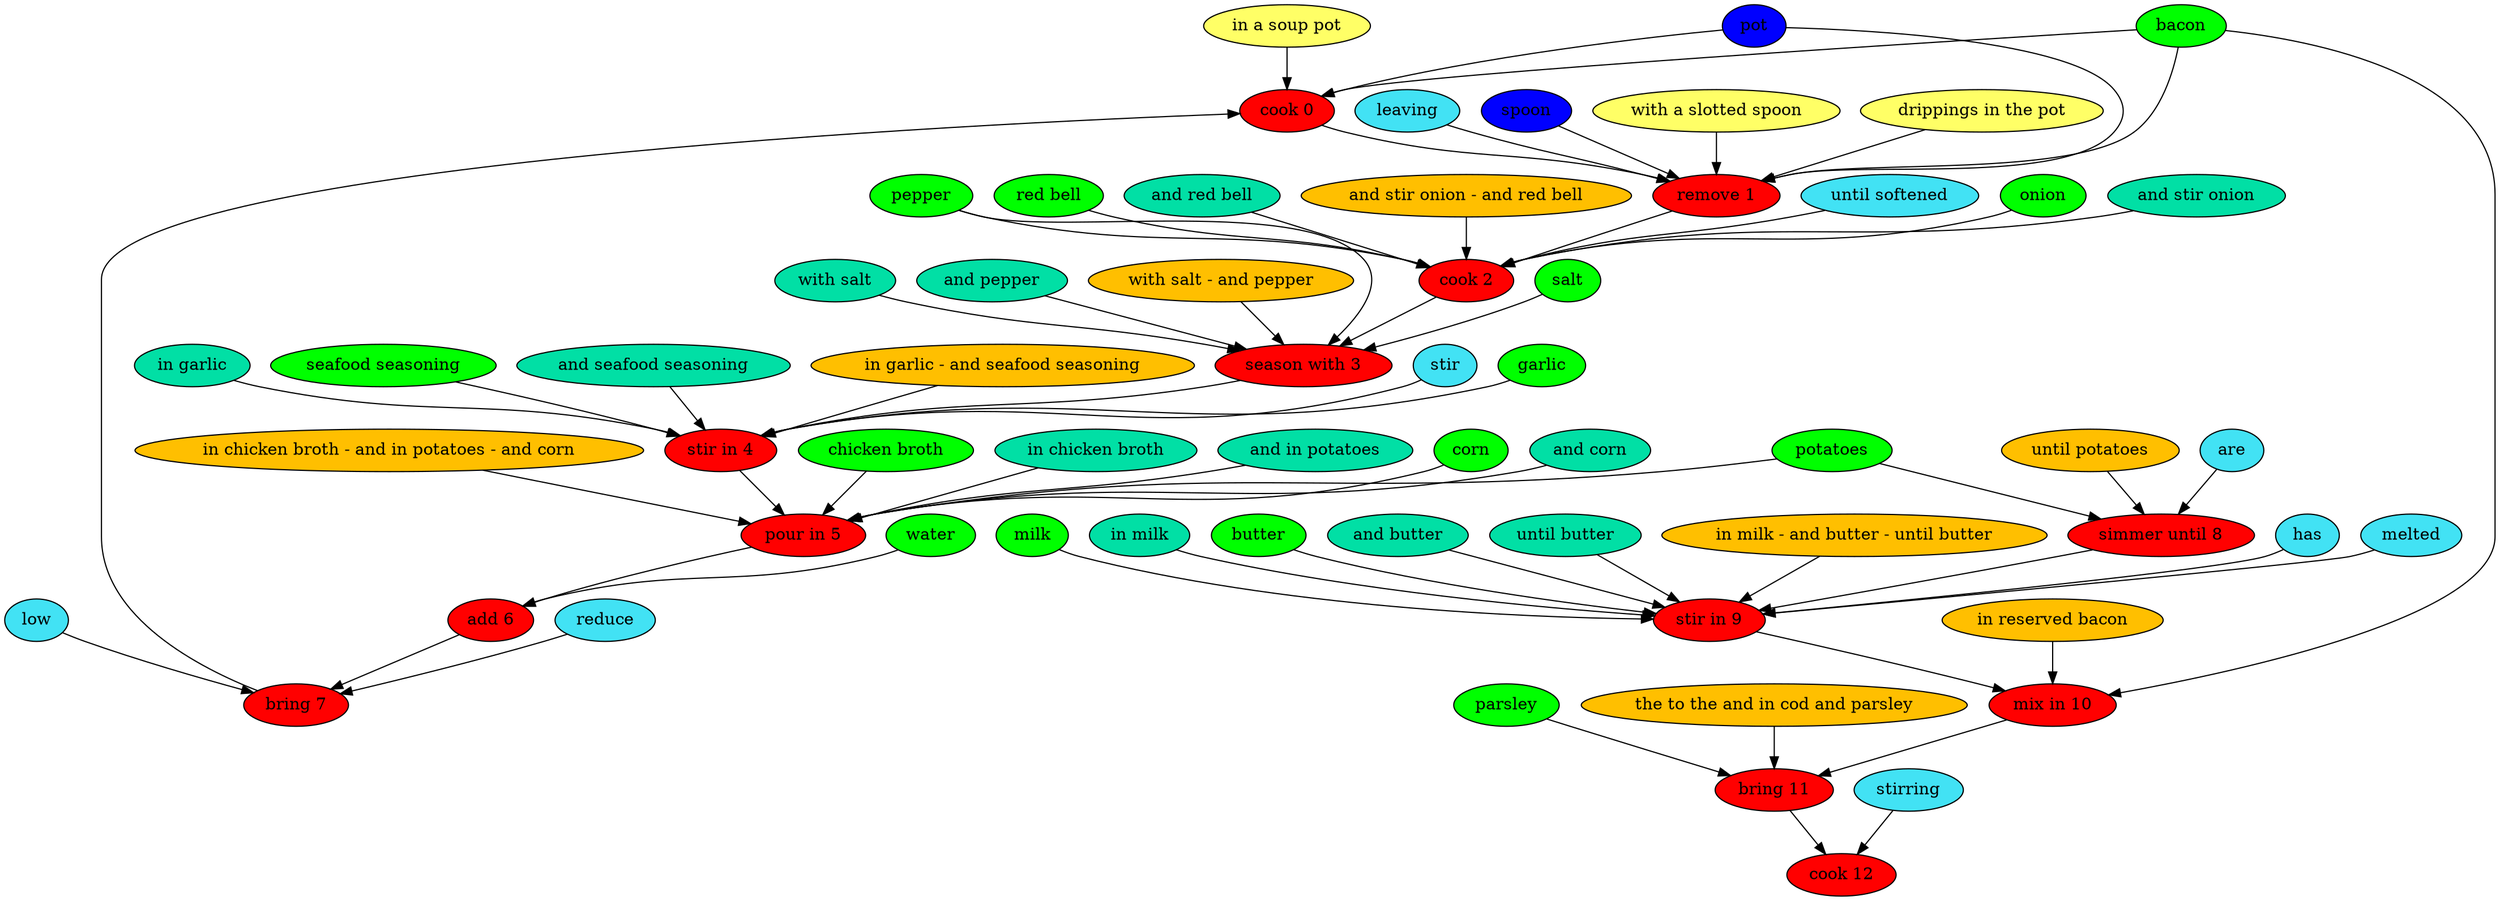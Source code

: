 digraph G {
"cook 0" [style=filled, fillcolor=red];
bacon [style=filled, fillcolor=green];
bacon -> "cook 0";
pot [style=filled, fillcolor="#0000ff"];
pot -> "cook 0";
"in a soup pot" [style=filled, fillcolor="#ffff66"];
"in a soup pot" -> "cook 0";
"remove 1" [style=filled, fillcolor=red];
leaving [style=filled, fillcolor="#42e2f4"];
leaving -> "remove 1";
bacon [style=filled, fillcolor=green];
bacon -> "remove 1";
spoon [style=filled, fillcolor="#0000ff"];
spoon -> "remove 1";
"with a slotted spoon" [style=filled, fillcolor="#ffff66"];
"with a slotted spoon" -> "remove 1";
pot [style=filled, fillcolor="#0000ff"];
pot -> "remove 1";
"drippings in the pot" [style=filled, fillcolor="#ffff66"];
"drippings in the pot" -> "remove 1";
"cook 2" [style=filled, fillcolor=red];
"until softened" [style=filled, fillcolor="#42e2f4"];
"until softened" -> "cook 2";
onion [style=filled, fillcolor=green];
onion -> "cook 2";
"and stir onion" [style=filled, fillcolor="#01DFA5"];
"and stir onion" -> "cook 2";
pepper [style=filled, fillcolor=green];
pepper -> "cook 2";
"red bell" [style=filled, fillcolor=green];
"red bell" -> "cook 2";
"and red bell" [style=filled, fillcolor="#01DFA5"];
"and red bell" -> "cook 2";
"and stir onion - and red bell" [style=filled, fillcolor="#FFBF00"];
"and stir onion - and red bell" -> "cook 2";
"season with 3" [style=filled, fillcolor=red];
salt [style=filled, fillcolor=green];
salt -> "season with 3";
"with salt" [style=filled, fillcolor="#01DFA5"];
"with salt" -> "season with 3";
pepper [style=filled, fillcolor=green];
pepper -> "season with 3";
"and pepper" [style=filled, fillcolor="#01DFA5"];
"and pepper" -> "season with 3";
"with salt - and pepper" [style=filled, fillcolor="#FFBF00"];
"with salt - and pepper" -> "season with 3";
"stir in 4" [style=filled, fillcolor=red];
stir [style=filled, fillcolor="#42e2f4"];
stir -> "stir in 4";
garlic [style=filled, fillcolor=green];
garlic -> "stir in 4";
"in garlic" [style=filled, fillcolor="#01DFA5"];
"in garlic" -> "stir in 4";
"seafood seasoning" [style=filled, fillcolor=green];
"seafood seasoning" -> "stir in 4";
"and seafood seasoning" [style=filled, fillcolor="#01DFA5"];
"and seafood seasoning" -> "stir in 4";
"in garlic - and seafood seasoning" [style=filled, fillcolor="#FFBF00"];
"in garlic - and seafood seasoning" -> "stir in 4";
"pour in 5" [style=filled, fillcolor=red];
"chicken broth" [style=filled, fillcolor=green];
"chicken broth" -> "pour in 5";
"in chicken broth" [style=filled, fillcolor="#01DFA5"];
"in chicken broth" -> "pour in 5";
potatoes [style=filled, fillcolor=green];
potatoes -> "pour in 5";
"and in potatoes" [style=filled, fillcolor="#01DFA5"];
"and in potatoes" -> "pour in 5";
corn [style=filled, fillcolor=green];
corn -> "pour in 5";
"and corn" [style=filled, fillcolor="#01DFA5"];
"and corn" -> "pour in 5";
"in chicken broth - and in potatoes - and corn" [style=filled, fillcolor="#FFBF00"];
"in chicken broth - and in potatoes - and corn" -> "pour in 5";
"add 6" [style=filled, fillcolor=red];
water [style=filled, fillcolor=green];
water -> "add 6";
"bring 7" [style=filled, fillcolor=red];
reduce [style=filled, fillcolor="#42e2f4"];
reduce -> "bring 7";
low [style=filled, fillcolor="#42e2f4"];
low -> "bring 7";
"simmer until 8" [style=filled, fillcolor=red];
are [style=filled, fillcolor="#42e2f4"];
are -> "simmer until 8";
potatoes [style=filled, fillcolor=green];
potatoes -> "simmer until 8";
"until potatoes" [style=filled, fillcolor="#01DFA5"];
"until potatoes" -> "simmer until 8";
"until potatoes" [style=filled, fillcolor="#FFBF00"];
"stir in 9" [style=filled, fillcolor=red];
has [style=filled, fillcolor="#42e2f4"];
has -> "stir in 9";
melted [style=filled, fillcolor="#42e2f4"];
melted -> "stir in 9";
milk [style=filled, fillcolor=green];
milk -> "stir in 9";
"in milk" [style=filled, fillcolor="#01DFA5"];
"in milk" -> "stir in 9";
butter [style=filled, fillcolor=green];
butter -> "stir in 9";
"and butter" [style=filled, fillcolor="#01DFA5"];
"and butter" -> "stir in 9";
"until butter" [style=filled, fillcolor="#01DFA5"];
"until butter" -> "stir in 9";
"in milk - and butter - until butter" [style=filled, fillcolor="#FFBF00"];
"in milk - and butter - until butter" -> "stir in 9";
"mix in 10" [style=filled, fillcolor=red];
bacon [style=filled, fillcolor=green];
bacon -> "mix in 10";
"in reserved bacon" [style=filled, fillcolor="#01DFA5"];
"in reserved bacon" -> "mix in 10";
"in reserved bacon" [style=filled, fillcolor="#FFBF00"];
"bring 11" [style=filled, fillcolor=red];
parsley [style=filled, fillcolor=green];
parsley -> "bring 11";
"the to the and in cod and parsley" [style=filled, fillcolor="#01DFA5"];
"the to the and in cod and parsley" -> "bring 11";
"the to the and in cod and parsley" [style=filled, fillcolor="#FFBF00"];
"cook 12" [style=filled, fillcolor=red];
stirring [style=filled, fillcolor="#42e2f4"];
stirring -> "cook 12";
"cook 0" -> "remove 1";
"remove 1" -> "cook 2";
"cook 2" -> "season with 3";
"season with 3" -> "stir in 4";
"stir in 4" -> "pour in 5";
"pour in 5" -> "add 6";
"add 6" -> "bring 7";
"bring 7" -> "cook 0";
"simmer until 8" -> "stir in 9";
"stir in 9" -> "mix in 10";
"mix in 10" -> "bring 11";
"bring 11" -> "cook 12";
}

